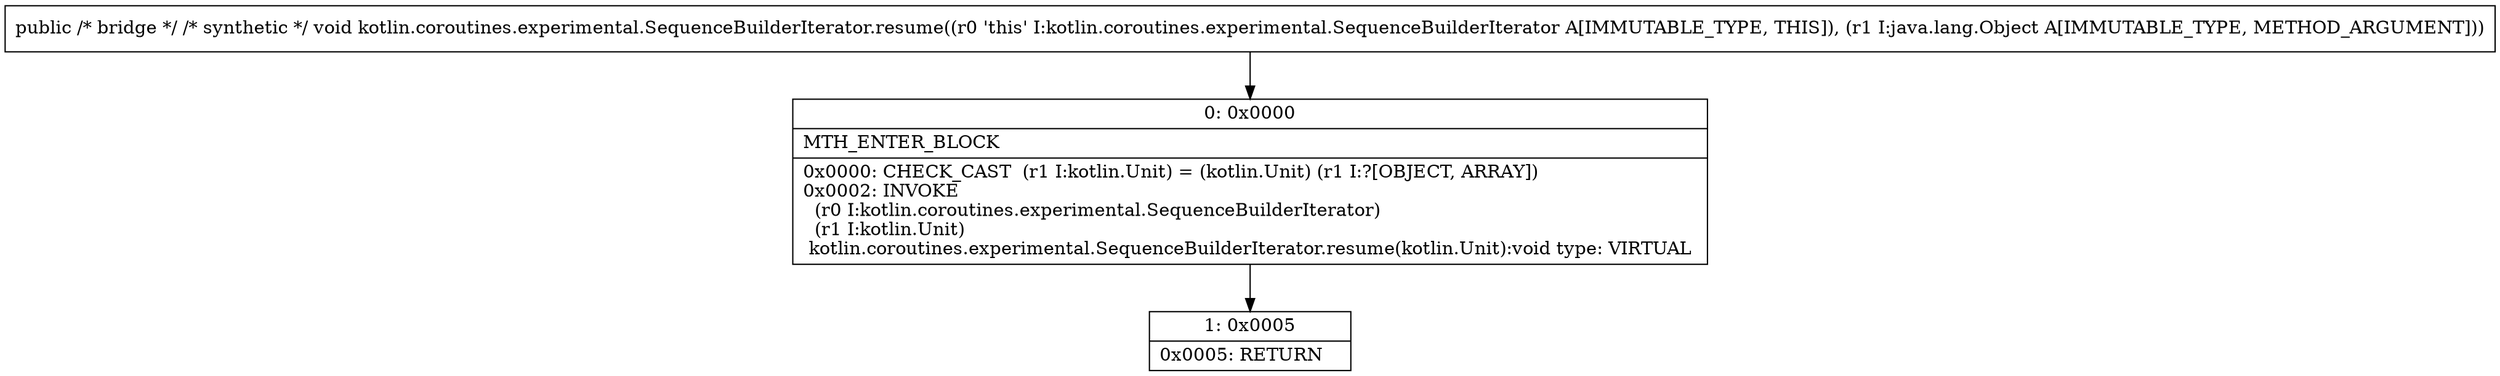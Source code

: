 digraph "CFG forkotlin.coroutines.experimental.SequenceBuilderIterator.resume(Ljava\/lang\/Object;)V" {
Node_0 [shape=record,label="{0\:\ 0x0000|MTH_ENTER_BLOCK\l|0x0000: CHECK_CAST  (r1 I:kotlin.Unit) = (kotlin.Unit) (r1 I:?[OBJECT, ARRAY]) \l0x0002: INVOKE  \l  (r0 I:kotlin.coroutines.experimental.SequenceBuilderIterator)\l  (r1 I:kotlin.Unit)\l kotlin.coroutines.experimental.SequenceBuilderIterator.resume(kotlin.Unit):void type: VIRTUAL \l}"];
Node_1 [shape=record,label="{1\:\ 0x0005|0x0005: RETURN   \l}"];
MethodNode[shape=record,label="{public \/* bridge *\/ \/* synthetic *\/ void kotlin.coroutines.experimental.SequenceBuilderIterator.resume((r0 'this' I:kotlin.coroutines.experimental.SequenceBuilderIterator A[IMMUTABLE_TYPE, THIS]), (r1 I:java.lang.Object A[IMMUTABLE_TYPE, METHOD_ARGUMENT])) }"];
MethodNode -> Node_0;
Node_0 -> Node_1;
}

